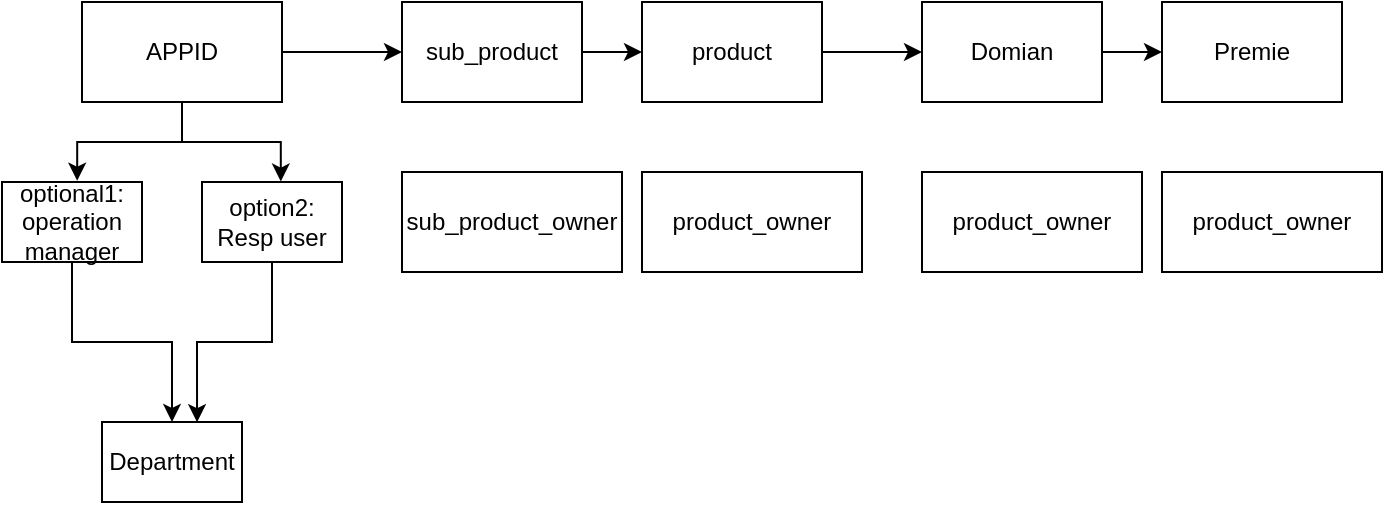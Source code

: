 <mxfile version="28.1.1">
  <diagram name="第 1 页" id="BSCWauZXV5LeKHG2UdXg">
    <mxGraphModel dx="1540" dy="447" grid="1" gridSize="10" guides="1" tooltips="1" connect="1" arrows="1" fold="1" page="1" pageScale="1" pageWidth="827" pageHeight="1169" math="0" shadow="0">
      <root>
        <mxCell id="0" />
        <mxCell id="1" parent="0" />
        <mxCell id="vqEWgfP7RBYQq6a4k92P-22" style="edgeStyle=orthogonalEdgeStyle;rounded=0;orthogonalLoop=1;jettySize=auto;html=1;entryX=0;entryY=0.5;entryDx=0;entryDy=0;" edge="1" parent="1" source="vqEWgfP7RBYQq6a4k92P-1" target="vqEWgfP7RBYQq6a4k92P-14">
          <mxGeometry relative="1" as="geometry" />
        </mxCell>
        <mxCell id="vqEWgfP7RBYQq6a4k92P-1" value="APPID" style="rounded=0;whiteSpace=wrap;html=1;" vertex="1" parent="1">
          <mxGeometry x="20" y="200" width="100" height="50" as="geometry" />
        </mxCell>
        <mxCell id="vqEWgfP7RBYQq6a4k92P-12" style="edgeStyle=orthogonalEdgeStyle;rounded=0;orthogonalLoop=1;jettySize=auto;html=1;entryX=0.5;entryY=0;entryDx=0;entryDy=0;" edge="1" parent="1" source="vqEWgfP7RBYQq6a4k92P-3" target="vqEWgfP7RBYQq6a4k92P-5">
          <mxGeometry relative="1" as="geometry" />
        </mxCell>
        <mxCell id="vqEWgfP7RBYQq6a4k92P-3" value="optional1: operation manager" style="rounded=0;whiteSpace=wrap;html=1;" vertex="1" parent="1">
          <mxGeometry x="-20" y="290" width="70" height="40" as="geometry" />
        </mxCell>
        <mxCell id="vqEWgfP7RBYQq6a4k92P-5" value="Department" style="rounded=0;whiteSpace=wrap;html=1;" vertex="1" parent="1">
          <mxGeometry x="30" y="410" width="70" height="40" as="geometry" />
        </mxCell>
        <mxCell id="vqEWgfP7RBYQq6a4k92P-7" value="option2: Resp user" style="rounded=0;whiteSpace=wrap;html=1;" vertex="1" parent="1">
          <mxGeometry x="80" y="290" width="70" height="40" as="geometry" />
        </mxCell>
        <mxCell id="vqEWgfP7RBYQq6a4k92P-10" style="edgeStyle=orthogonalEdgeStyle;rounded=0;orthogonalLoop=1;jettySize=auto;html=1;entryX=0.537;entryY=-0.016;entryDx=0;entryDy=0;entryPerimeter=0;" edge="1" parent="1" source="vqEWgfP7RBYQq6a4k92P-1" target="vqEWgfP7RBYQq6a4k92P-3">
          <mxGeometry relative="1" as="geometry" />
        </mxCell>
        <mxCell id="vqEWgfP7RBYQq6a4k92P-11" style="edgeStyle=orthogonalEdgeStyle;rounded=0;orthogonalLoop=1;jettySize=auto;html=1;entryX=0.563;entryY=-0.006;entryDx=0;entryDy=0;entryPerimeter=0;" edge="1" parent="1" source="vqEWgfP7RBYQq6a4k92P-1" target="vqEWgfP7RBYQq6a4k92P-7">
          <mxGeometry relative="1" as="geometry" />
        </mxCell>
        <mxCell id="vqEWgfP7RBYQq6a4k92P-13" style="edgeStyle=orthogonalEdgeStyle;rounded=0;orthogonalLoop=1;jettySize=auto;html=1;entryX=0.679;entryY=0.003;entryDx=0;entryDy=0;entryPerimeter=0;" edge="1" parent="1" source="vqEWgfP7RBYQq6a4k92P-7" target="vqEWgfP7RBYQq6a4k92P-5">
          <mxGeometry relative="1" as="geometry" />
        </mxCell>
        <mxCell id="vqEWgfP7RBYQq6a4k92P-23" style="edgeStyle=orthogonalEdgeStyle;rounded=0;orthogonalLoop=1;jettySize=auto;html=1;exitX=1;exitY=0.5;exitDx=0;exitDy=0;entryX=0;entryY=0.5;entryDx=0;entryDy=0;" edge="1" parent="1" source="vqEWgfP7RBYQq6a4k92P-14" target="vqEWgfP7RBYQq6a4k92P-15">
          <mxGeometry relative="1" as="geometry" />
        </mxCell>
        <mxCell id="vqEWgfP7RBYQq6a4k92P-14" value="sub_product" style="rounded=0;whiteSpace=wrap;html=1;" vertex="1" parent="1">
          <mxGeometry x="180" y="200" width="90" height="50" as="geometry" />
        </mxCell>
        <mxCell id="vqEWgfP7RBYQq6a4k92P-24" style="edgeStyle=orthogonalEdgeStyle;rounded=0;orthogonalLoop=1;jettySize=auto;html=1;exitX=1;exitY=0.5;exitDx=0;exitDy=0;entryX=0;entryY=0.5;entryDx=0;entryDy=0;" edge="1" parent="1" source="vqEWgfP7RBYQq6a4k92P-15" target="vqEWgfP7RBYQq6a4k92P-18">
          <mxGeometry relative="1" as="geometry" />
        </mxCell>
        <mxCell id="vqEWgfP7RBYQq6a4k92P-15" value="product" style="rounded=0;whiteSpace=wrap;html=1;" vertex="1" parent="1">
          <mxGeometry x="300" y="200" width="90" height="50" as="geometry" />
        </mxCell>
        <mxCell id="vqEWgfP7RBYQq6a4k92P-16" value="sub_product_owner" style="rounded=0;whiteSpace=wrap;html=1;" vertex="1" parent="1">
          <mxGeometry x="180" y="285" width="110" height="50" as="geometry" />
        </mxCell>
        <mxCell id="vqEWgfP7RBYQq6a4k92P-17" value="product_owner" style="rounded=0;whiteSpace=wrap;html=1;" vertex="1" parent="1">
          <mxGeometry x="300" y="285" width="110" height="50" as="geometry" />
        </mxCell>
        <mxCell id="vqEWgfP7RBYQq6a4k92P-25" style="edgeStyle=orthogonalEdgeStyle;rounded=0;orthogonalLoop=1;jettySize=auto;html=1;exitX=1;exitY=0.5;exitDx=0;exitDy=0;entryX=0;entryY=0.5;entryDx=0;entryDy=0;" edge="1" parent="1" source="vqEWgfP7RBYQq6a4k92P-18" target="vqEWgfP7RBYQq6a4k92P-19">
          <mxGeometry relative="1" as="geometry" />
        </mxCell>
        <mxCell id="vqEWgfP7RBYQq6a4k92P-18" value="Domian" style="rounded=0;whiteSpace=wrap;html=1;" vertex="1" parent="1">
          <mxGeometry x="440" y="200" width="90" height="50" as="geometry" />
        </mxCell>
        <mxCell id="vqEWgfP7RBYQq6a4k92P-19" value="Premie" style="rounded=0;whiteSpace=wrap;html=1;" vertex="1" parent="1">
          <mxGeometry x="560" y="200" width="90" height="50" as="geometry" />
        </mxCell>
        <mxCell id="vqEWgfP7RBYQq6a4k92P-20" value="product_owner" style="rounded=0;whiteSpace=wrap;html=1;" vertex="1" parent="1">
          <mxGeometry x="440" y="285" width="110" height="50" as="geometry" />
        </mxCell>
        <mxCell id="vqEWgfP7RBYQq6a4k92P-21" value="product_owner" style="rounded=0;whiteSpace=wrap;html=1;" vertex="1" parent="1">
          <mxGeometry x="560" y="285" width="110" height="50" as="geometry" />
        </mxCell>
      </root>
    </mxGraphModel>
  </diagram>
</mxfile>
